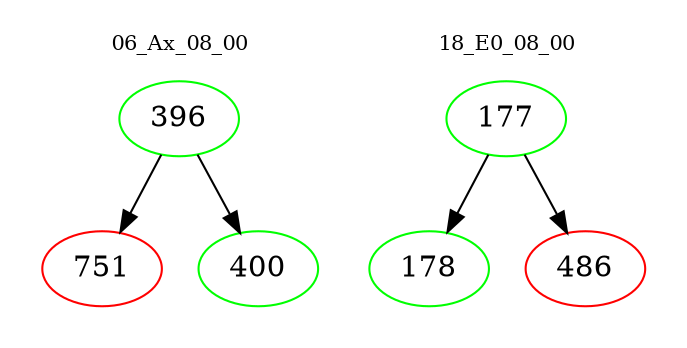 digraph{
subgraph cluster_0 {
color = white
label = "06_Ax_08_00";
fontsize=10;
T0_396 [label="396", color="green"]
T0_396 -> T0_751 [color="black"]
T0_751 [label="751", color="red"]
T0_396 -> T0_400 [color="black"]
T0_400 [label="400", color="green"]
}
subgraph cluster_1 {
color = white
label = "18_E0_08_00";
fontsize=10;
T1_177 [label="177", color="green"]
T1_177 -> T1_178 [color="black"]
T1_178 [label="178", color="green"]
T1_177 -> T1_486 [color="black"]
T1_486 [label="486", color="red"]
}
}
